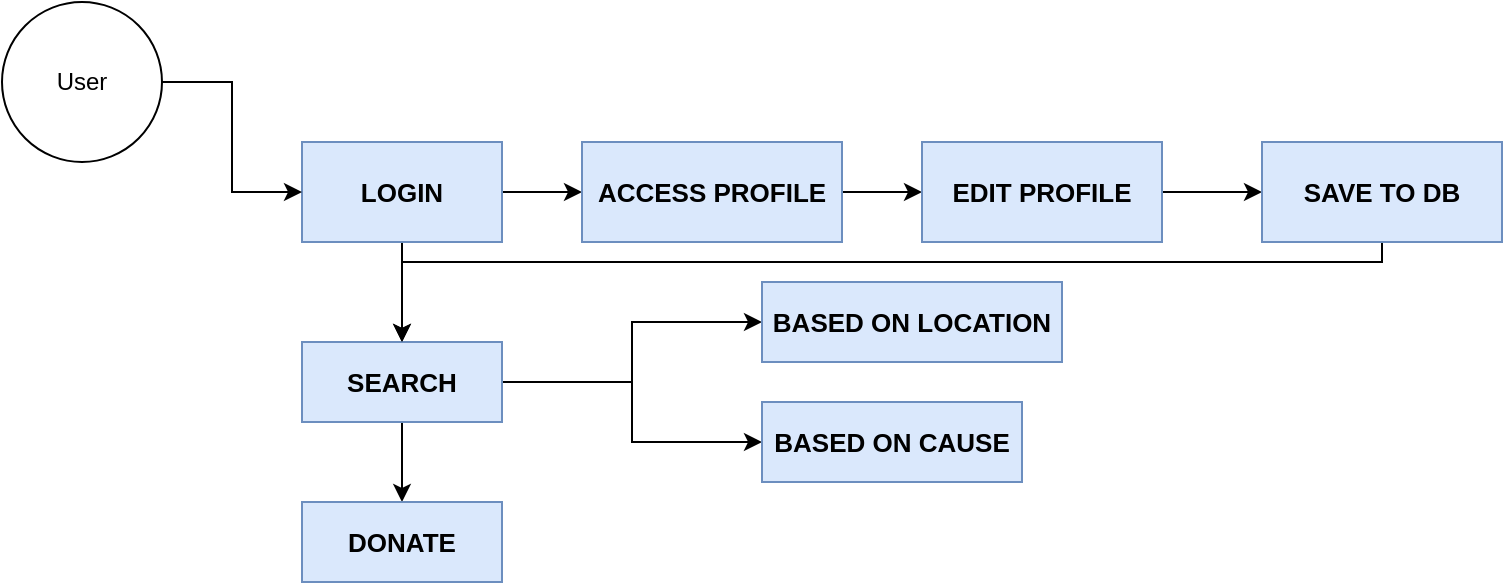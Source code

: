 <mxfile version="14.4.2" type="github">
  <diagram id="blwEhQfbdMZ3_yyyGEJF" name="Page-1">
    <mxGraphModel dx="1185" dy="635" grid="1" gridSize="10" guides="1" tooltips="1" connect="1" arrows="1" fold="1" page="1" pageScale="1" pageWidth="850" pageHeight="1100" math="0" shadow="0">
      <root>
        <mxCell id="0" />
        <mxCell id="1" parent="0" />
        <mxCell id="CMA22hgyem0JBNqSxRW_-8" style="edgeStyle=orthogonalEdgeStyle;rounded=0;orthogonalLoop=1;jettySize=auto;html=1;exitX=0.5;exitY=1;exitDx=0;exitDy=0;" edge="1" parent="1" source="CMA22hgyem0JBNqSxRW_-2" target="CMA22hgyem0JBNqSxRW_-6">
          <mxGeometry relative="1" as="geometry" />
        </mxCell>
        <mxCell id="CMA22hgyem0JBNqSxRW_-12" style="edgeStyle=orthogonalEdgeStyle;rounded=0;orthogonalLoop=1;jettySize=auto;html=1;exitX=1;exitY=0.5;exitDx=0;exitDy=0;fontSize=13;" edge="1" parent="1" source="CMA22hgyem0JBNqSxRW_-2" target="CMA22hgyem0JBNqSxRW_-11">
          <mxGeometry relative="1" as="geometry" />
        </mxCell>
        <mxCell id="CMA22hgyem0JBNqSxRW_-2" value="&lt;font style=&quot;font-size: 13px&quot;&gt;&lt;b&gt;LOGIN&lt;/b&gt;&lt;/font&gt;" style="rounded=0;whiteSpace=wrap;html=1;fillColor=#dae8fc;strokeColor=#6c8ebf;" vertex="1" parent="1">
          <mxGeometry x="160" y="80" width="100" height="50" as="geometry" />
        </mxCell>
        <mxCell id="CMA22hgyem0JBNqSxRW_-5" style="edgeStyle=orthogonalEdgeStyle;rounded=0;orthogonalLoop=1;jettySize=auto;html=1;exitX=0.5;exitY=0;exitDx=0;exitDy=0;entryX=0;entryY=0.5;entryDx=0;entryDy=0;" edge="1" parent="1" source="CMA22hgyem0JBNqSxRW_-4" target="CMA22hgyem0JBNqSxRW_-2">
          <mxGeometry relative="1" as="geometry" />
        </mxCell>
        <mxCell id="CMA22hgyem0JBNqSxRW_-4" value="User" style="ellipse;whiteSpace=wrap;html=1;aspect=fixed;direction=south;" vertex="1" parent="1">
          <mxGeometry x="10" y="10" width="80" height="80" as="geometry" />
        </mxCell>
        <mxCell id="CMA22hgyem0JBNqSxRW_-9" style="edgeStyle=orthogonalEdgeStyle;rounded=0;orthogonalLoop=1;jettySize=auto;html=1;exitX=0.5;exitY=1;exitDx=0;exitDy=0;entryX=0.5;entryY=0;entryDx=0;entryDy=0;" edge="1" parent="1" source="CMA22hgyem0JBNqSxRW_-6" target="CMA22hgyem0JBNqSxRW_-7">
          <mxGeometry relative="1" as="geometry" />
        </mxCell>
        <mxCell id="CMA22hgyem0JBNqSxRW_-25" style="edgeStyle=orthogonalEdgeStyle;rounded=0;orthogonalLoop=1;jettySize=auto;html=1;exitX=1;exitY=0.5;exitDx=0;exitDy=0;fontSize=13;" edge="1" parent="1" source="CMA22hgyem0JBNqSxRW_-6" target="CMA22hgyem0JBNqSxRW_-24">
          <mxGeometry relative="1" as="geometry" />
        </mxCell>
        <mxCell id="CMA22hgyem0JBNqSxRW_-31" style="edgeStyle=orthogonalEdgeStyle;rounded=0;orthogonalLoop=1;jettySize=auto;html=1;entryX=0;entryY=0.5;entryDx=0;entryDy=0;fontSize=13;" edge="1" parent="1" source="CMA22hgyem0JBNqSxRW_-6" target="CMA22hgyem0JBNqSxRW_-30">
          <mxGeometry relative="1" as="geometry" />
        </mxCell>
        <mxCell id="CMA22hgyem0JBNqSxRW_-6" value="&lt;font size=&quot;1&quot;&gt;&lt;b style=&quot;font-size: 13px&quot;&gt;SEARCH&lt;/b&gt;&lt;/font&gt;" style="rounded=0;whiteSpace=wrap;html=1;fillColor=#dae8fc;strokeColor=#6c8ebf;" vertex="1" parent="1">
          <mxGeometry x="160" y="180" width="100" height="40" as="geometry" />
        </mxCell>
        <mxCell id="CMA22hgyem0JBNqSxRW_-7" value="&lt;b&gt;&lt;font style=&quot;font-size: 13px&quot;&gt;DONATE&lt;/font&gt;&lt;/b&gt;" style="rounded=0;whiteSpace=wrap;html=1;fillColor=#dae8fc;strokeColor=#6c8ebf;" vertex="1" parent="1">
          <mxGeometry x="160" y="260" width="100" height="40" as="geometry" />
        </mxCell>
        <mxCell id="CMA22hgyem0JBNqSxRW_-14" style="edgeStyle=orthogonalEdgeStyle;rounded=0;orthogonalLoop=1;jettySize=auto;html=1;fontSize=13;" edge="1" parent="1" source="CMA22hgyem0JBNqSxRW_-11" target="CMA22hgyem0JBNqSxRW_-13">
          <mxGeometry relative="1" as="geometry" />
        </mxCell>
        <mxCell id="CMA22hgyem0JBNqSxRW_-11" value="ACCESS PROFILE" style="rounded=0;whiteSpace=wrap;html=1;fillColor=#dae8fc;strokeColor=#6c8ebf;fontSize=13;fontStyle=1" vertex="1" parent="1">
          <mxGeometry x="300" y="80" width="130" height="50" as="geometry" />
        </mxCell>
        <mxCell id="CMA22hgyem0JBNqSxRW_-20" style="edgeStyle=orthogonalEdgeStyle;rounded=0;orthogonalLoop=1;jettySize=auto;html=1;exitX=1;exitY=0.5;exitDx=0;exitDy=0;fontSize=13;" edge="1" parent="1" source="CMA22hgyem0JBNqSxRW_-13" target="CMA22hgyem0JBNqSxRW_-15">
          <mxGeometry relative="1" as="geometry" />
        </mxCell>
        <mxCell id="CMA22hgyem0JBNqSxRW_-13" value="&lt;b&gt;EDIT PROFILE&lt;/b&gt;" style="rounded=0;whiteSpace=wrap;html=1;fontSize=13;fillColor=#dae8fc;strokeColor=#6c8ebf;" vertex="1" parent="1">
          <mxGeometry x="470" y="80" width="120" height="50" as="geometry" />
        </mxCell>
        <mxCell id="CMA22hgyem0JBNqSxRW_-23" style="edgeStyle=orthogonalEdgeStyle;rounded=0;orthogonalLoop=1;jettySize=auto;html=1;exitX=0.5;exitY=1;exitDx=0;exitDy=0;fontSize=13;" edge="1" parent="1" source="CMA22hgyem0JBNqSxRW_-15">
          <mxGeometry relative="1" as="geometry">
            <mxPoint x="210" y="180" as="targetPoint" />
            <Array as="points">
              <mxPoint x="700" y="140" />
              <mxPoint x="210" y="140" />
            </Array>
          </mxGeometry>
        </mxCell>
        <mxCell id="CMA22hgyem0JBNqSxRW_-15" value="SAVE TO DB" style="rounded=0;whiteSpace=wrap;html=1;fontSize=13;fillColor=#dae8fc;strokeColor=#6c8ebf;fontStyle=1" vertex="1" parent="1">
          <mxGeometry x="640" y="80" width="120" height="50" as="geometry" />
        </mxCell>
        <mxCell id="CMA22hgyem0JBNqSxRW_-24" value="BASED ON LOCATION" style="rounded=0;whiteSpace=wrap;html=1;fontSize=13;fontStyle=1;fillColor=#dae8fc;strokeColor=#6c8ebf;" vertex="1" parent="1">
          <mxGeometry x="390" y="150" width="150" height="40" as="geometry" />
        </mxCell>
        <mxCell id="CMA22hgyem0JBNqSxRW_-30" value="BASED ON CAUSE" style="rounded=0;whiteSpace=wrap;html=1;fontSize=13;fontStyle=1;fillColor=#dae8fc;strokeColor=#6c8ebf;" vertex="1" parent="1">
          <mxGeometry x="390" y="210" width="130" height="40" as="geometry" />
        </mxCell>
      </root>
    </mxGraphModel>
  </diagram>
</mxfile>
